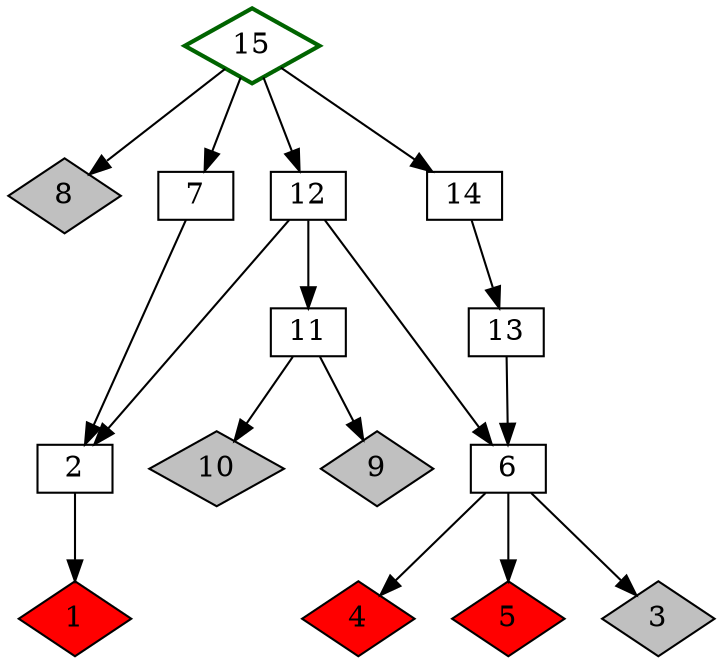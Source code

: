 digraph G {
	{
	node [shape=diamond, style=bold]
	15[color=darkgreen]
	}
	{
	node [shape=diamond, style=filled]
	1, 3, 4, 5, 8, 9, 10 [fillcolor=grey]
	}
	{
	node [shape=box, width=0.5, height=0.3]
	2, 6, 7, 11, 12, 13, 14
	}
	{
	node [shape=diamond, style=filled]
	1, 4, 5 [fillcolor=red]
	}
2 -> 1
6 -> 3, 4, 5
7 -> 2
11 -> 9, 10
12 -> 2, 6, 11
13 -> 6
14 -> 13
15 -> 7, 8, 12, 14
	{rank=same;1;3;4;5}
	{rank=same;2;6;9;10}
	{rank=same;7;8;12;14}
	{rank=same;11;13}
	{rank=same;15}
}